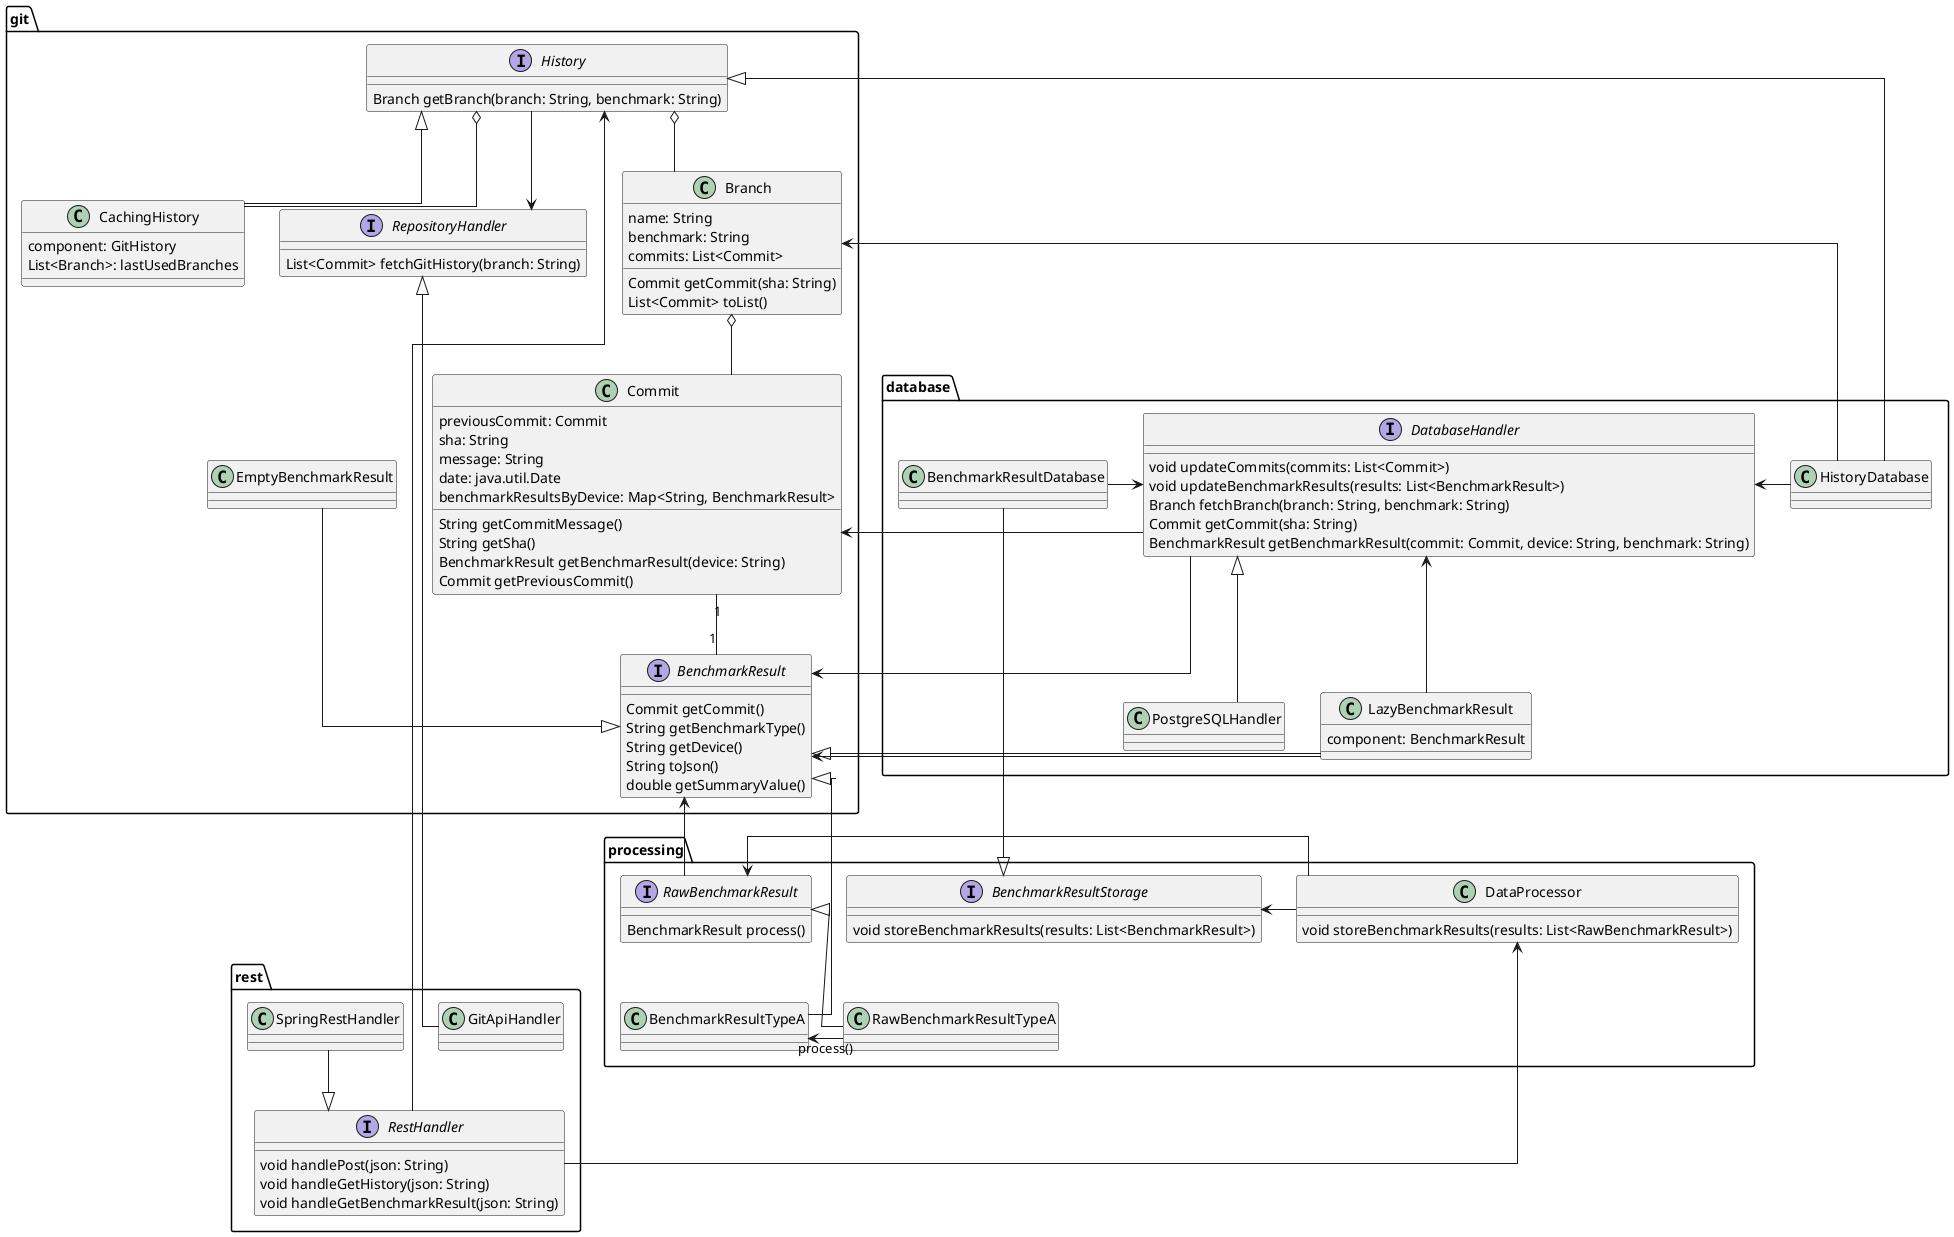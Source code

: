 @startuml backend

skinparam linetype ortho

package git {
  interface History {
    Branch getBranch(branch: String, benchmark: String)
  }

  interface RepositoryHandler {
    List<Commit> fetchGitHistory(branch: String)
  }

  class CachingHistory {
    component: GitHistory
    List<Branch>: lastUsedBranches
  }
  
  class Commit {
    previousCommit: Commit
    sha: String
    message: String
    date: java.util.Date
    benchmarkResultsByDevice: Map<String, BenchmarkResult>
    String getCommitMessage()
    String getSha()
    BenchmarkResult getBenchmarResult(device: String)
    Commit getPreviousCommit()
  }
  
  
  class Branch {
    name: String
    benchmark: String
    commits: List<Commit>
    Commit getCommit(sha: String)
    List<Commit> toList()
  }
    
  interface BenchmarkResult {
    Commit getCommit()
    String getBenchmarkType()
    String getDevice()
    String toJson()
    double getSummaryValue()
  }

  class EmptyBenchmarkResult
  EmptyBenchmarkResult --|> BenchmarkResult
  
  History o-- Branch
  History --> RepositoryHandler
  History <|-- CachingHistory
  History o-- CachingHistory
  
  Branch o-- Commit
  Commit "1" -- "1" BenchmarkResult
}


package rest {
  class GitApiHandler
  class SpringRestHandler
  
  interface RestHandler {
    void handlePost(json: String)
    void handleGetHistory(json: String)
    void handleGetBenchmarkResult(json: String)
  }
   
  SpringRestHandler --|> RestHandler
}

package database {
  class PostgreSQLHandler
  
  interface DatabaseHandler {
    void updateCommits(commits: List<Commit>)
    void updateBenchmarkResults(results: List<BenchmarkResult>)
    Branch fetchBranch(branch: String, benchmark: String)
    Commit getCommit(sha: String)
    BenchmarkResult getBenchmarkResult(commit: Commit, device: String, benchmark: String)
  }
  
  class HistoryDatabase
  
  DatabaseHandler <- HistoryDatabase
  DatabaseHandler <|-- PostgreSQLHandler

  class BenchmarkResultDatabase
  
  DatabaseHandler <- BenchmarkResultDatabase
  
  class LazyBenchmarkResult {
    component: BenchmarkResult
  }

  DatabaseHandler <-- LazyBenchmarkResult
}

package processing {
  interface RawBenchmarkResult {
    BenchmarkResult process()
  } 

  class RawBenchmarkResultTypeA

  class DataProcessor {
    void storeBenchmarkResults(results: List<RawBenchmarkResult>)
  }

  interface BenchmarkResultStorage {
    void storeBenchmarkResults(results: List<BenchmarkResult>)
  }

  class BenchmarkResultTypeA

  RawBenchmarkResult <- DataProcessor
  BenchmarkResultStorage <- DataProcessor
  RawBenchmarkResult <|-- RawBenchmarkResultTypeA
  RawBenchmarkResultTypeA -> BenchmarkResultTypeA: "process()"
}

History <--- RestHandler
History <|--- HistoryDatabase
BenchmarkResultStorage <|--- BenchmarkResultDatabase
RepositoryHandler <|--- GitApiHandler
DatabaseHandler ---> Commit
DatabaseHandler ---> BenchmarkResult
HistoryDatabase ---> Branch
BenchmarkResult <|--- BenchmarkResultTypeA
BenchmarkResult <|--- LazyBenchmarkResult
BenchmarkResult <--- LazyBenchmarkResult
BenchmarkResult <--- RawBenchmarkResult
DataProcessor <--- RestHandler

@enduml
